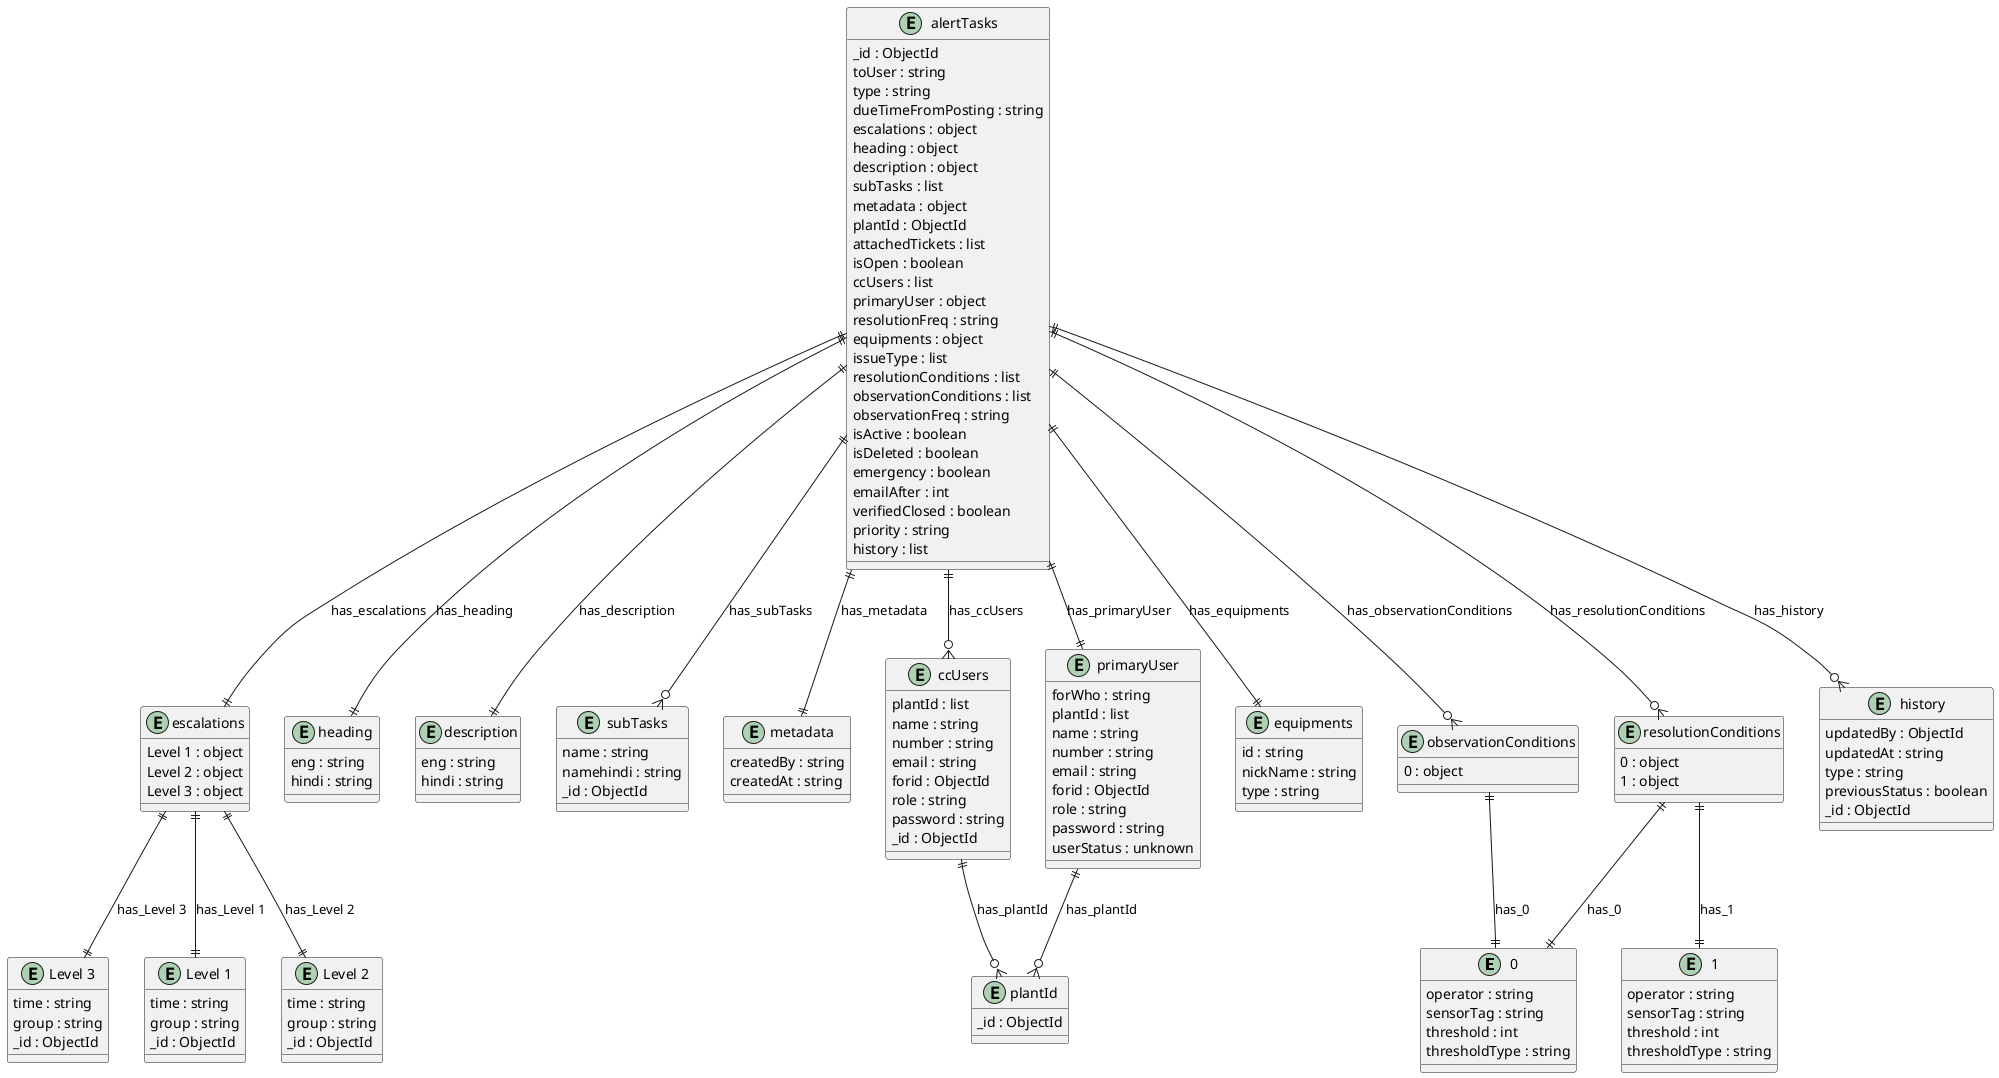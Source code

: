 @startuml alertTasks_Diagram

entity "0" as 0 {
  operator : string
  sensorTag : string
  threshold : int
  thresholdType : string
}

entity "1" as 1 {
  operator : string
  sensorTag : string
  threshold : int
  thresholdType : string
}

entity "alertTasks" as alertTasks {
  _id : ObjectId
  toUser : string
  type : string
  dueTimeFromPosting : string
  escalations : object
  heading : object
  description : object
  subTasks : list
  metadata : object
  plantId : ObjectId
  attachedTickets : list
  isOpen : boolean
  ccUsers : list
  primaryUser : object
  resolutionFreq : string
  equipments : object
  issueType : list
  resolutionConditions : list
  observationConditions : list
  observationFreq : string
  isActive : boolean
  isDeleted : boolean
  emergency : boolean
  emailAfter : int
  verifiedClosed : boolean
  priority : string
  history : list
}

entity "escalations" as escalations {
  Level 1 : object
  Level 2 : object
  Level 3 : object
}

entity "Level 1" as Level_1 {
  time : string
  group : string
  _id : ObjectId
}

entity "Level 2" as Level_2 {
  time : string
  group : string
  _id : ObjectId
}

entity "Level 3" as Level_3 {
  time : string
  group : string
  _id : ObjectId
}

entity "heading" as heading {
  eng : string
  hindi : string
}

entity "description" as description {
  eng : string
  hindi : string
}

entity "subTasks" as subTasks {
  name : string
  namehindi : string
  _id : ObjectId
}

entity "metadata" as metadata {
  createdBy : string
  createdAt : string
}

entity "ccUsers" as ccUsers {
  plantId : list
  name : string
  number : string
  email : string
  forid : ObjectId
  role : string
  password : string
  _id : ObjectId
}

entity "plantId" as plantId {
  _id : ObjectId
}

entity "primaryUser" as primaryUser {
  forWho : string
  plantId : list
  name : string
  number : string
  email : string
  forid : ObjectId
  role : string
  password : string
  userStatus : unknown
}

entity "equipments" as equipments {
  id : string
  nickName : string
  type : string
}

entity "resolutionConditions" as resolutionConditions {
  0 : object
  1 : object
}

entity "observationConditions" as observationConditions {
  0 : object
}

entity "history" as history {
  updatedBy : ObjectId
  updatedAt : string
  type : string
  previousStatus : boolean
  _id : ObjectId
}

' // Relationships
alertTasks ||--|| escalations : has_escalations
escalations ||--|| Level_1 : has_Level 1
escalations ||--|| Level_2 : has_Level 2
escalations ||--|| Level_3 : has_Level 3
alertTasks ||--|| heading : has_heading
alertTasks ||--|| description : has_description
alertTasks ||--o{ subTasks : has_subTasks
alertTasks ||--|| metadata : has_metadata
alertTasks ||--o{ ccUsers : has_ccUsers
ccUsers ||--o{ plantId : has_plantId
alertTasks ||--|| primaryUser : has_primaryUser
primaryUser ||--o{ plantId : has_plantId
alertTasks ||--|| equipments : has_equipments
alertTasks ||--o{ resolutionConditions : has_resolutionConditions
resolutionConditions ||--|| 0 : has_0
resolutionConditions ||--|| 1 : has_1
alertTasks ||--o{ observationConditions : has_observationConditions
observationConditions ||--|| 0 : has_0
alertTasks ||--o{ history : has_history
@enduml